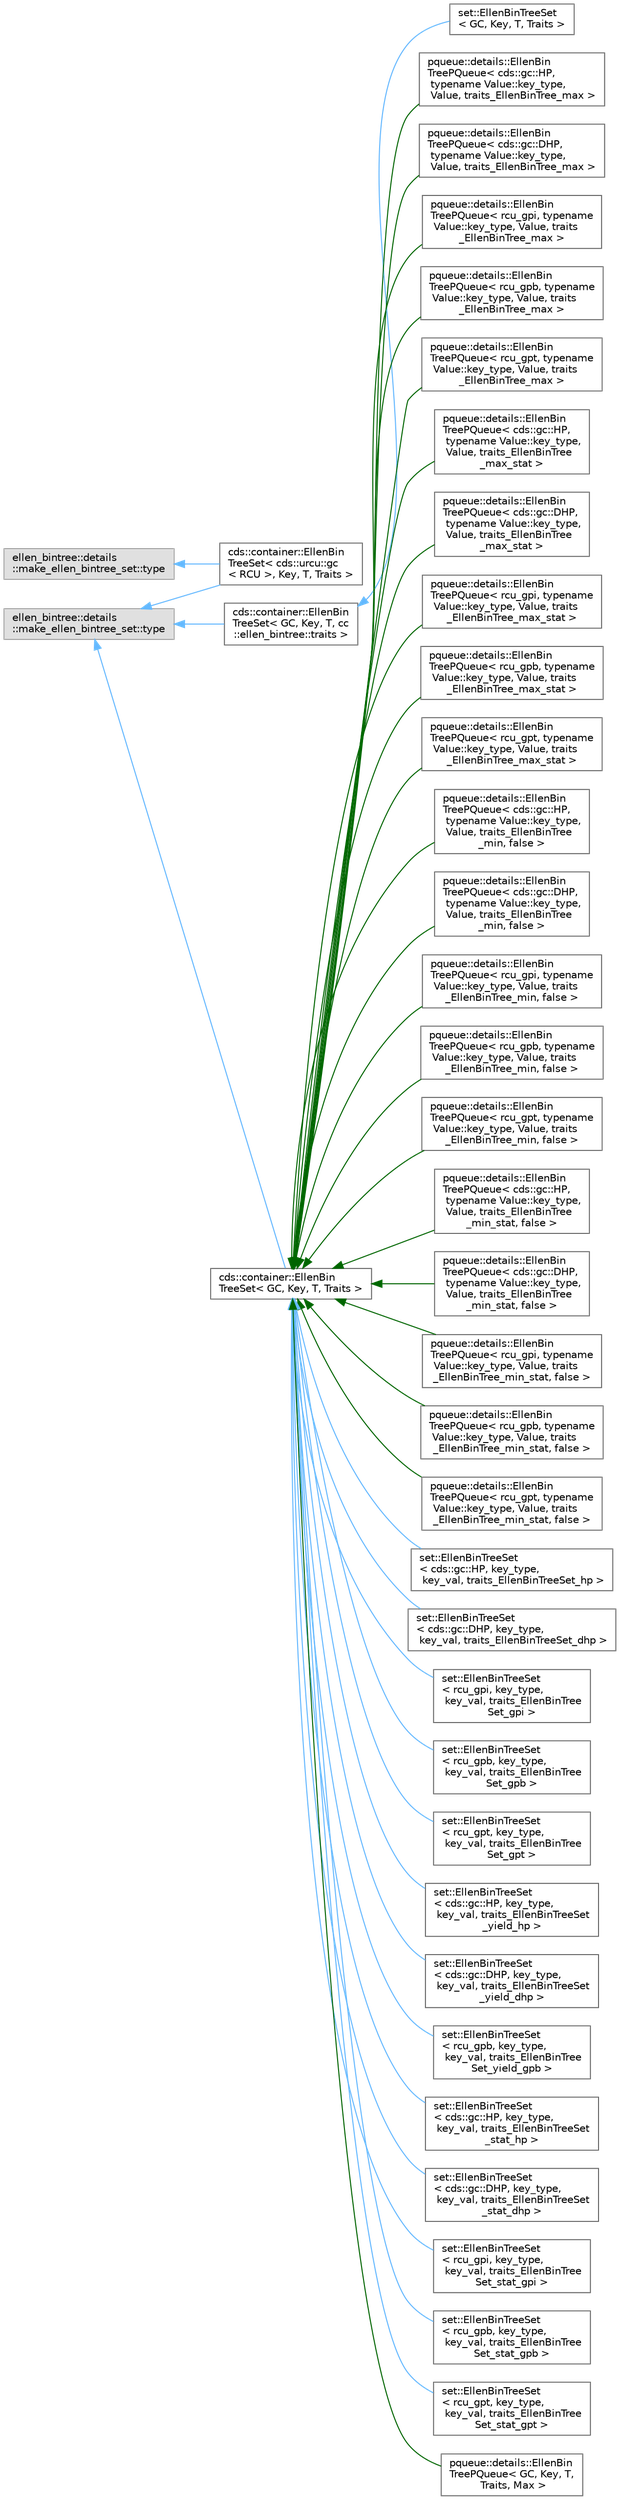 digraph "类继承关系图"
{
 // LATEX_PDF_SIZE
  bgcolor="transparent";
  edge [fontname=Helvetica,fontsize=10,labelfontname=Helvetica,labelfontsize=10];
  node [fontname=Helvetica,fontsize=10,shape=box,height=0.2,width=0.4];
  rankdir="LR";
  Node0 [id="Node000000",label="ellen_bintree::details\l::make_ellen_bintree_set::type",height=0.2,width=0.4,color="grey60", fillcolor="#E0E0E0", style="filled",tooltip=" "];
  Node0 -> Node1 [id="edge4854_Node000000_Node000001",dir="back",color="steelblue1",style="solid",tooltip=" "];
  Node1 [id="Node000001",label="cds::container::EllenBin\lTreeSet\< cds::urcu::gc\l\< RCU \>, Key, T, Traits \>",height=0.2,width=0.4,color="grey40", fillcolor="white", style="filled",URL="$classcds_1_1container_1_1_ellen_bin_tree_set_3_01cds_1_1urcu_1_1gc_3_01_r_c_u_01_4_00_01_key_00_01_t_00_01_traits_01_4.html",tooltip="Set based on Ellen's et al binary search tree (RCU specialization)"];
  Node2 [id="Node000002",label="ellen_bintree::details\l::make_ellen_bintree_set::type",height=0.2,width=0.4,color="grey60", fillcolor="#E0E0E0", style="filled",tooltip=" "];
  Node2 -> Node3 [id="edge4855_Node000002_Node000003",dir="back",color="steelblue1",style="solid",tooltip=" "];
  Node3 [id="Node000003",label="cds::container::EllenBin\lTreeSet\< GC, Key, T, cc\l::ellen_bintree::traits \>",height=0.2,width=0.4,color="grey40", fillcolor="white", style="filled",URL="$classcds_1_1container_1_1_ellen_bin_tree_set.html",tooltip=" "];
  Node3 -> Node4 [id="edge4856_Node000003_Node000004",dir="back",color="steelblue1",style="solid",tooltip=" "];
  Node4 [id="Node000004",label="set::EllenBinTreeSet\l\< GC, Key, T, Traits \>",height=0.2,width=0.4,color="grey40", fillcolor="white", style="filled",URL="$classset_1_1_ellen_bin_tree_set.html",tooltip=" "];
  Node2 -> Node5 [id="edge4857_Node000002_Node000005",dir="back",color="steelblue1",style="solid",tooltip=" "];
  Node5 [id="Node000005",label="cds::container::EllenBin\lTreeSet\< GC, Key, T, Traits \>",height=0.2,width=0.4,color="grey40", fillcolor="white", style="filled",URL="$classcds_1_1container_1_1_ellen_bin_tree_set.html",tooltip="Set based on Ellen's et al binary search tree"];
  Node5 -> Node6 [id="edge4858_Node000005_Node000006",dir="back",color="darkgreen",style="solid",tooltip=" "];
  Node6 [id="Node000006",label="pqueue::details::EllenBin\lTreePQueue\< cds::gc::HP,\l typename Value::key_type,\l Value, traits_EllenBinTree_max \>",height=0.2,width=0.4,color="grey40", fillcolor="white", style="filled",URL="$classpqueue_1_1details_1_1_ellen_bin_tree_p_queue.html",tooltip=" "];
  Node5 -> Node7 [id="edge4859_Node000005_Node000007",dir="back",color="darkgreen",style="solid",tooltip=" "];
  Node7 [id="Node000007",label="pqueue::details::EllenBin\lTreePQueue\< cds::gc::DHP,\l typename Value::key_type,\l Value, traits_EllenBinTree_max \>",height=0.2,width=0.4,color="grey40", fillcolor="white", style="filled",URL="$classpqueue_1_1details_1_1_ellen_bin_tree_p_queue.html",tooltip=" "];
  Node5 -> Node8 [id="edge4860_Node000005_Node000008",dir="back",color="darkgreen",style="solid",tooltip=" "];
  Node8 [id="Node000008",label="pqueue::details::EllenBin\lTreePQueue\< rcu_gpi, typename\l Value::key_type, Value, traits\l_EllenBinTree_max \>",height=0.2,width=0.4,color="grey40", fillcolor="white", style="filled",URL="$classpqueue_1_1details_1_1_ellen_bin_tree_p_queue.html",tooltip=" "];
  Node5 -> Node9 [id="edge4861_Node000005_Node000009",dir="back",color="darkgreen",style="solid",tooltip=" "];
  Node9 [id="Node000009",label="pqueue::details::EllenBin\lTreePQueue\< rcu_gpb, typename\l Value::key_type, Value, traits\l_EllenBinTree_max \>",height=0.2,width=0.4,color="grey40", fillcolor="white", style="filled",URL="$classpqueue_1_1details_1_1_ellen_bin_tree_p_queue.html",tooltip=" "];
  Node5 -> Node10 [id="edge4862_Node000005_Node000010",dir="back",color="darkgreen",style="solid",tooltip=" "];
  Node10 [id="Node000010",label="pqueue::details::EllenBin\lTreePQueue\< rcu_gpt, typename\l Value::key_type, Value, traits\l_EllenBinTree_max \>",height=0.2,width=0.4,color="grey40", fillcolor="white", style="filled",URL="$classpqueue_1_1details_1_1_ellen_bin_tree_p_queue.html",tooltip=" "];
  Node5 -> Node11 [id="edge4863_Node000005_Node000011",dir="back",color="darkgreen",style="solid",tooltip=" "];
  Node11 [id="Node000011",label="pqueue::details::EllenBin\lTreePQueue\< cds::gc::HP,\l typename Value::key_type,\l Value, traits_EllenBinTree\l_max_stat \>",height=0.2,width=0.4,color="grey40", fillcolor="white", style="filled",URL="$classpqueue_1_1details_1_1_ellen_bin_tree_p_queue.html",tooltip=" "];
  Node5 -> Node12 [id="edge4864_Node000005_Node000012",dir="back",color="darkgreen",style="solid",tooltip=" "];
  Node12 [id="Node000012",label="pqueue::details::EllenBin\lTreePQueue\< cds::gc::DHP,\l typename Value::key_type,\l Value, traits_EllenBinTree\l_max_stat \>",height=0.2,width=0.4,color="grey40", fillcolor="white", style="filled",URL="$classpqueue_1_1details_1_1_ellen_bin_tree_p_queue.html",tooltip=" "];
  Node5 -> Node13 [id="edge4865_Node000005_Node000013",dir="back",color="darkgreen",style="solid",tooltip=" "];
  Node13 [id="Node000013",label="pqueue::details::EllenBin\lTreePQueue\< rcu_gpi, typename\l Value::key_type, Value, traits\l_EllenBinTree_max_stat \>",height=0.2,width=0.4,color="grey40", fillcolor="white", style="filled",URL="$classpqueue_1_1details_1_1_ellen_bin_tree_p_queue.html",tooltip=" "];
  Node5 -> Node14 [id="edge4866_Node000005_Node000014",dir="back",color="darkgreen",style="solid",tooltip=" "];
  Node14 [id="Node000014",label="pqueue::details::EllenBin\lTreePQueue\< rcu_gpb, typename\l Value::key_type, Value, traits\l_EllenBinTree_max_stat \>",height=0.2,width=0.4,color="grey40", fillcolor="white", style="filled",URL="$classpqueue_1_1details_1_1_ellen_bin_tree_p_queue.html",tooltip=" "];
  Node5 -> Node15 [id="edge4867_Node000005_Node000015",dir="back",color="darkgreen",style="solid",tooltip=" "];
  Node15 [id="Node000015",label="pqueue::details::EllenBin\lTreePQueue\< rcu_gpt, typename\l Value::key_type, Value, traits\l_EllenBinTree_max_stat \>",height=0.2,width=0.4,color="grey40", fillcolor="white", style="filled",URL="$classpqueue_1_1details_1_1_ellen_bin_tree_p_queue.html",tooltip=" "];
  Node5 -> Node16 [id="edge4868_Node000005_Node000016",dir="back",color="darkgreen",style="solid",tooltip=" "];
  Node16 [id="Node000016",label="pqueue::details::EllenBin\lTreePQueue\< cds::gc::HP,\l typename Value::key_type,\l Value, traits_EllenBinTree\l_min, false \>",height=0.2,width=0.4,color="grey40", fillcolor="white", style="filled",URL="$classpqueue_1_1details_1_1_ellen_bin_tree_p_queue.html",tooltip=" "];
  Node5 -> Node17 [id="edge4869_Node000005_Node000017",dir="back",color="darkgreen",style="solid",tooltip=" "];
  Node17 [id="Node000017",label="pqueue::details::EllenBin\lTreePQueue\< cds::gc::DHP,\l typename Value::key_type,\l Value, traits_EllenBinTree\l_min, false \>",height=0.2,width=0.4,color="grey40", fillcolor="white", style="filled",URL="$classpqueue_1_1details_1_1_ellen_bin_tree_p_queue.html",tooltip=" "];
  Node5 -> Node18 [id="edge4870_Node000005_Node000018",dir="back",color="darkgreen",style="solid",tooltip=" "];
  Node18 [id="Node000018",label="pqueue::details::EllenBin\lTreePQueue\< rcu_gpi, typename\l Value::key_type, Value, traits\l_EllenBinTree_min, false \>",height=0.2,width=0.4,color="grey40", fillcolor="white", style="filled",URL="$classpqueue_1_1details_1_1_ellen_bin_tree_p_queue.html",tooltip=" "];
  Node5 -> Node19 [id="edge4871_Node000005_Node000019",dir="back",color="darkgreen",style="solid",tooltip=" "];
  Node19 [id="Node000019",label="pqueue::details::EllenBin\lTreePQueue\< rcu_gpb, typename\l Value::key_type, Value, traits\l_EllenBinTree_min, false \>",height=0.2,width=0.4,color="grey40", fillcolor="white", style="filled",URL="$classpqueue_1_1details_1_1_ellen_bin_tree_p_queue.html",tooltip=" "];
  Node5 -> Node20 [id="edge4872_Node000005_Node000020",dir="back",color="darkgreen",style="solid",tooltip=" "];
  Node20 [id="Node000020",label="pqueue::details::EllenBin\lTreePQueue\< rcu_gpt, typename\l Value::key_type, Value, traits\l_EllenBinTree_min, false \>",height=0.2,width=0.4,color="grey40", fillcolor="white", style="filled",URL="$classpqueue_1_1details_1_1_ellen_bin_tree_p_queue.html",tooltip=" "];
  Node5 -> Node21 [id="edge4873_Node000005_Node000021",dir="back",color="darkgreen",style="solid",tooltip=" "];
  Node21 [id="Node000021",label="pqueue::details::EllenBin\lTreePQueue\< cds::gc::HP,\l typename Value::key_type,\l Value, traits_EllenBinTree\l_min_stat, false \>",height=0.2,width=0.4,color="grey40", fillcolor="white", style="filled",URL="$classpqueue_1_1details_1_1_ellen_bin_tree_p_queue.html",tooltip=" "];
  Node5 -> Node22 [id="edge4874_Node000005_Node000022",dir="back",color="darkgreen",style="solid",tooltip=" "];
  Node22 [id="Node000022",label="pqueue::details::EllenBin\lTreePQueue\< cds::gc::DHP,\l typename Value::key_type,\l Value, traits_EllenBinTree\l_min_stat, false \>",height=0.2,width=0.4,color="grey40", fillcolor="white", style="filled",URL="$classpqueue_1_1details_1_1_ellen_bin_tree_p_queue.html",tooltip=" "];
  Node5 -> Node23 [id="edge4875_Node000005_Node000023",dir="back",color="darkgreen",style="solid",tooltip=" "];
  Node23 [id="Node000023",label="pqueue::details::EllenBin\lTreePQueue\< rcu_gpi, typename\l Value::key_type, Value, traits\l_EllenBinTree_min_stat, false \>",height=0.2,width=0.4,color="grey40", fillcolor="white", style="filled",URL="$classpqueue_1_1details_1_1_ellen_bin_tree_p_queue.html",tooltip=" "];
  Node5 -> Node24 [id="edge4876_Node000005_Node000024",dir="back",color="darkgreen",style="solid",tooltip=" "];
  Node24 [id="Node000024",label="pqueue::details::EllenBin\lTreePQueue\< rcu_gpb, typename\l Value::key_type, Value, traits\l_EllenBinTree_min_stat, false \>",height=0.2,width=0.4,color="grey40", fillcolor="white", style="filled",URL="$classpqueue_1_1details_1_1_ellen_bin_tree_p_queue.html",tooltip=" "];
  Node5 -> Node25 [id="edge4877_Node000005_Node000025",dir="back",color="darkgreen",style="solid",tooltip=" "];
  Node25 [id="Node000025",label="pqueue::details::EllenBin\lTreePQueue\< rcu_gpt, typename\l Value::key_type, Value, traits\l_EllenBinTree_min_stat, false \>",height=0.2,width=0.4,color="grey40", fillcolor="white", style="filled",URL="$classpqueue_1_1details_1_1_ellen_bin_tree_p_queue.html",tooltip=" "];
  Node5 -> Node26 [id="edge4878_Node000005_Node000026",dir="back",color="steelblue1",style="solid",tooltip=" "];
  Node26 [id="Node000026",label="set::EllenBinTreeSet\l\< cds::gc::HP, key_type,\l key_val, traits_EllenBinTreeSet_hp \>",height=0.2,width=0.4,color="grey40", fillcolor="white", style="filled",URL="$classset_1_1_ellen_bin_tree_set.html",tooltip=" "];
  Node5 -> Node27 [id="edge4879_Node000005_Node000027",dir="back",color="steelblue1",style="solid",tooltip=" "];
  Node27 [id="Node000027",label="set::EllenBinTreeSet\l\< cds::gc::DHP, key_type,\l key_val, traits_EllenBinTreeSet_dhp \>",height=0.2,width=0.4,color="grey40", fillcolor="white", style="filled",URL="$classset_1_1_ellen_bin_tree_set.html",tooltip=" "];
  Node5 -> Node28 [id="edge4880_Node000005_Node000028",dir="back",color="steelblue1",style="solid",tooltip=" "];
  Node28 [id="Node000028",label="set::EllenBinTreeSet\l\< rcu_gpi, key_type,\l key_val, traits_EllenBinTree\lSet_gpi \>",height=0.2,width=0.4,color="grey40", fillcolor="white", style="filled",URL="$classset_1_1_ellen_bin_tree_set.html",tooltip=" "];
  Node5 -> Node29 [id="edge4881_Node000005_Node000029",dir="back",color="steelblue1",style="solid",tooltip=" "];
  Node29 [id="Node000029",label="set::EllenBinTreeSet\l\< rcu_gpb, key_type,\l key_val, traits_EllenBinTree\lSet_gpb \>",height=0.2,width=0.4,color="grey40", fillcolor="white", style="filled",URL="$classset_1_1_ellen_bin_tree_set.html",tooltip=" "];
  Node5 -> Node30 [id="edge4882_Node000005_Node000030",dir="back",color="steelblue1",style="solid",tooltip=" "];
  Node30 [id="Node000030",label="set::EllenBinTreeSet\l\< rcu_gpt, key_type,\l key_val, traits_EllenBinTree\lSet_gpt \>",height=0.2,width=0.4,color="grey40", fillcolor="white", style="filled",URL="$classset_1_1_ellen_bin_tree_set.html",tooltip=" "];
  Node5 -> Node31 [id="edge4883_Node000005_Node000031",dir="back",color="steelblue1",style="solid",tooltip=" "];
  Node31 [id="Node000031",label="set::EllenBinTreeSet\l\< cds::gc::HP, key_type,\l key_val, traits_EllenBinTreeSet\l_yield_hp \>",height=0.2,width=0.4,color="grey40", fillcolor="white", style="filled",URL="$classset_1_1_ellen_bin_tree_set.html",tooltip=" "];
  Node5 -> Node32 [id="edge4884_Node000005_Node000032",dir="back",color="steelblue1",style="solid",tooltip=" "];
  Node32 [id="Node000032",label="set::EllenBinTreeSet\l\< cds::gc::DHP, key_type,\l key_val, traits_EllenBinTreeSet\l_yield_dhp \>",height=0.2,width=0.4,color="grey40", fillcolor="white", style="filled",URL="$classset_1_1_ellen_bin_tree_set.html",tooltip=" "];
  Node5 -> Node33 [id="edge4885_Node000005_Node000033",dir="back",color="steelblue1",style="solid",tooltip=" "];
  Node33 [id="Node000033",label="set::EllenBinTreeSet\l\< rcu_gpb, key_type,\l key_val, traits_EllenBinTree\lSet_yield_gpb \>",height=0.2,width=0.4,color="grey40", fillcolor="white", style="filled",URL="$classset_1_1_ellen_bin_tree_set.html",tooltip=" "];
  Node5 -> Node34 [id="edge4886_Node000005_Node000034",dir="back",color="steelblue1",style="solid",tooltip=" "];
  Node34 [id="Node000034",label="set::EllenBinTreeSet\l\< cds::gc::HP, key_type,\l key_val, traits_EllenBinTreeSet\l_stat_hp \>",height=0.2,width=0.4,color="grey40", fillcolor="white", style="filled",URL="$classset_1_1_ellen_bin_tree_set.html",tooltip=" "];
  Node5 -> Node35 [id="edge4887_Node000005_Node000035",dir="back",color="steelblue1",style="solid",tooltip=" "];
  Node35 [id="Node000035",label="set::EllenBinTreeSet\l\< cds::gc::DHP, key_type,\l key_val, traits_EllenBinTreeSet\l_stat_dhp \>",height=0.2,width=0.4,color="grey40", fillcolor="white", style="filled",URL="$classset_1_1_ellen_bin_tree_set.html",tooltip=" "];
  Node5 -> Node36 [id="edge4888_Node000005_Node000036",dir="back",color="steelblue1",style="solid",tooltip=" "];
  Node36 [id="Node000036",label="set::EllenBinTreeSet\l\< rcu_gpi, key_type,\l key_val, traits_EllenBinTree\lSet_stat_gpi \>",height=0.2,width=0.4,color="grey40", fillcolor="white", style="filled",URL="$classset_1_1_ellen_bin_tree_set.html",tooltip=" "];
  Node5 -> Node37 [id="edge4889_Node000005_Node000037",dir="back",color="steelblue1",style="solid",tooltip=" "];
  Node37 [id="Node000037",label="set::EllenBinTreeSet\l\< rcu_gpb, key_type,\l key_val, traits_EllenBinTree\lSet_stat_gpb \>",height=0.2,width=0.4,color="grey40", fillcolor="white", style="filled",URL="$classset_1_1_ellen_bin_tree_set.html",tooltip=" "];
  Node5 -> Node38 [id="edge4890_Node000005_Node000038",dir="back",color="steelblue1",style="solid",tooltip=" "];
  Node38 [id="Node000038",label="set::EllenBinTreeSet\l\< rcu_gpt, key_type,\l key_val, traits_EllenBinTree\lSet_stat_gpt \>",height=0.2,width=0.4,color="grey40", fillcolor="white", style="filled",URL="$classset_1_1_ellen_bin_tree_set.html",tooltip=" "];
  Node5 -> Node39 [id="edge4891_Node000005_Node000039",dir="back",color="darkgreen",style="solid",tooltip=" "];
  Node39 [id="Node000039",label="pqueue::details::EllenBin\lTreePQueue\< GC, Key, T,\l Traits, Max \>",height=0.2,width=0.4,color="grey40", fillcolor="white", style="filled",URL="$classpqueue_1_1details_1_1_ellen_bin_tree_p_queue.html",tooltip=" "];
  Node2 -> Node1 [id="edge4892_Node000002_Node000001",dir="back",color="steelblue1",style="solid",tooltip=" "];
}
